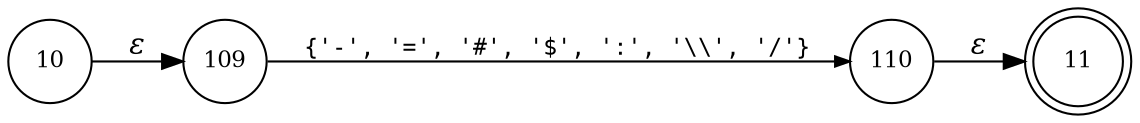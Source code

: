 digraph ATN {
rankdir=LR;
s11[fontsize=11, label="11", shape=doublecircle, fixedsize=true, width=.6];
s10[fontsize=11,label="10", shape=circle, fixedsize=true, width=.55, peripheries=1];
s109[fontsize=11,label="109", shape=circle, fixedsize=true, width=.55, peripheries=1];
s110[fontsize=11,label="110", shape=circle, fixedsize=true, width=.55, peripheries=1];
s10 -> s109 [fontname="Times-Italic", label="&epsilon;"];
s109 -> s110 [fontsize=11, fontname="Courier", arrowsize=.7, label = "{'-', '=', '#', '$', ':', '\\\\', '/'}", arrowhead = normal];
s110 -> s11 [fontname="Times-Italic", label="&epsilon;"];
}